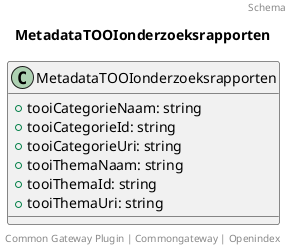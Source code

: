 @startuml
title: MetadataTOOIonderzoeksrapporten
footer: Common Gateway Plugin | Commongateway | Openindex 
header: Schema

class MetadataTOOIonderzoeksrapporten {
  + tooiCategorieNaam: string
  + tooiCategorieId: string
  + tooiCategorieUri: string
  + tooiThemaNaam: string
  + tooiThemaId: string
  + tooiThemaUri: string
}
@enduml

